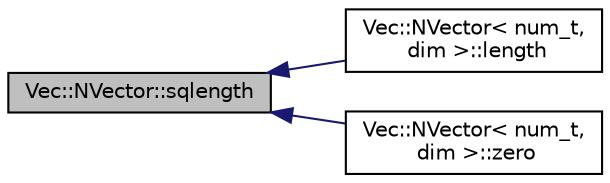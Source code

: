 digraph "Vec::NVector::sqlength"
{
 // INTERACTIVE_SVG=YES
  edge [fontname="Helvetica",fontsize="10",labelfontname="Helvetica",labelfontsize="10"];
  node [fontname="Helvetica",fontsize="10",shape=record];
  rankdir="LR";
  Node1 [label="Vec::NVector::sqlength",height=0.2,width=0.4,color="black", fillcolor="grey75", style="filled", fontcolor="black"];
  Node1 -> Node2 [dir="back",color="midnightblue",fontsize="10",style="solid",fontname="Helvetica"];
  Node2 [label="Vec::NVector\< num_t,\l dim \>::length",height=0.2,width=0.4,color="black", fillcolor="white", style="filled",URL="$d5/d1c/class_vec_1_1_n_vector.html#a1e2e14d90f175fb0983bb4e44b81c448"];
  Node1 -> Node3 [dir="back",color="midnightblue",fontsize="10",style="solid",fontname="Helvetica"];
  Node3 [label="Vec::NVector\< num_t,\l dim \>::zero",height=0.2,width=0.4,color="black", fillcolor="white", style="filled",URL="$d5/d1c/class_vec_1_1_n_vector.html#a90790b26c04553c274f1dc9f38f1d58a"];
}
